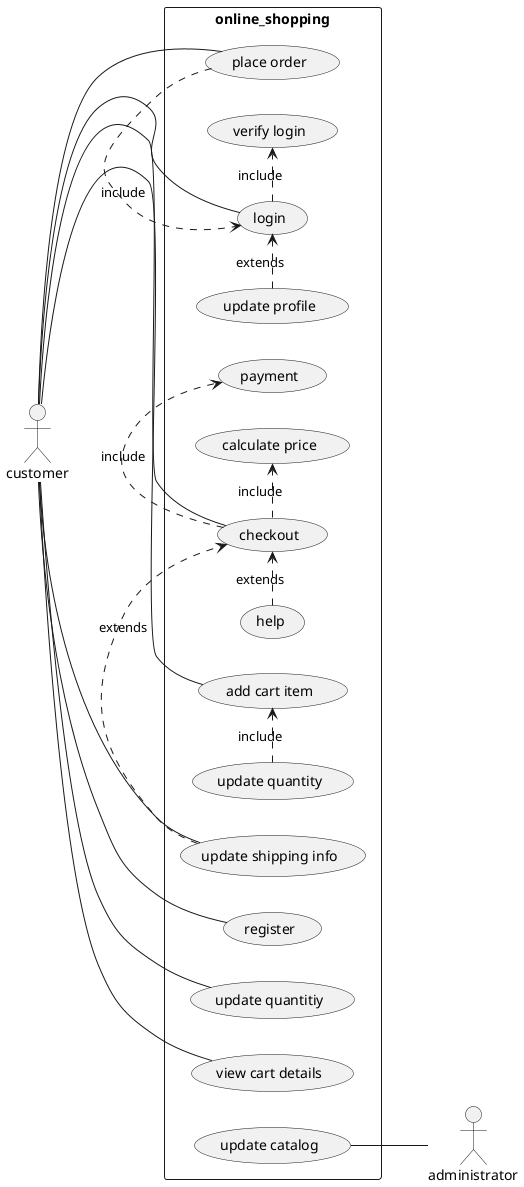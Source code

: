 @startuml
left to right direction
skinparam packageStyle rectangle
actor customer
actor administrator

rectangle online_shopping{

  customer -- (checkout)  
  customer -- (register)  
  customer -- (login)  
  customer -- (update shipping info)
  customer -- (place order)
  customer -- (add cart item)
  customer -- (update quantitiy)
  customer -- (view cart details)

  
  (place order) .>   (login) :include
  (login) .> (verify login) : include
  
  (checkout) .> (payment) : include
  (checkout) .> (calculate price) : include
  
  (update profile) .>   (login) :extends
  (update quantity) .> (add cart item) : include
  (update catalog)-- administrator
  (update shipping info) .> (checkout) : extends
  (help) .> (checkout) : extends

}
@enduml
